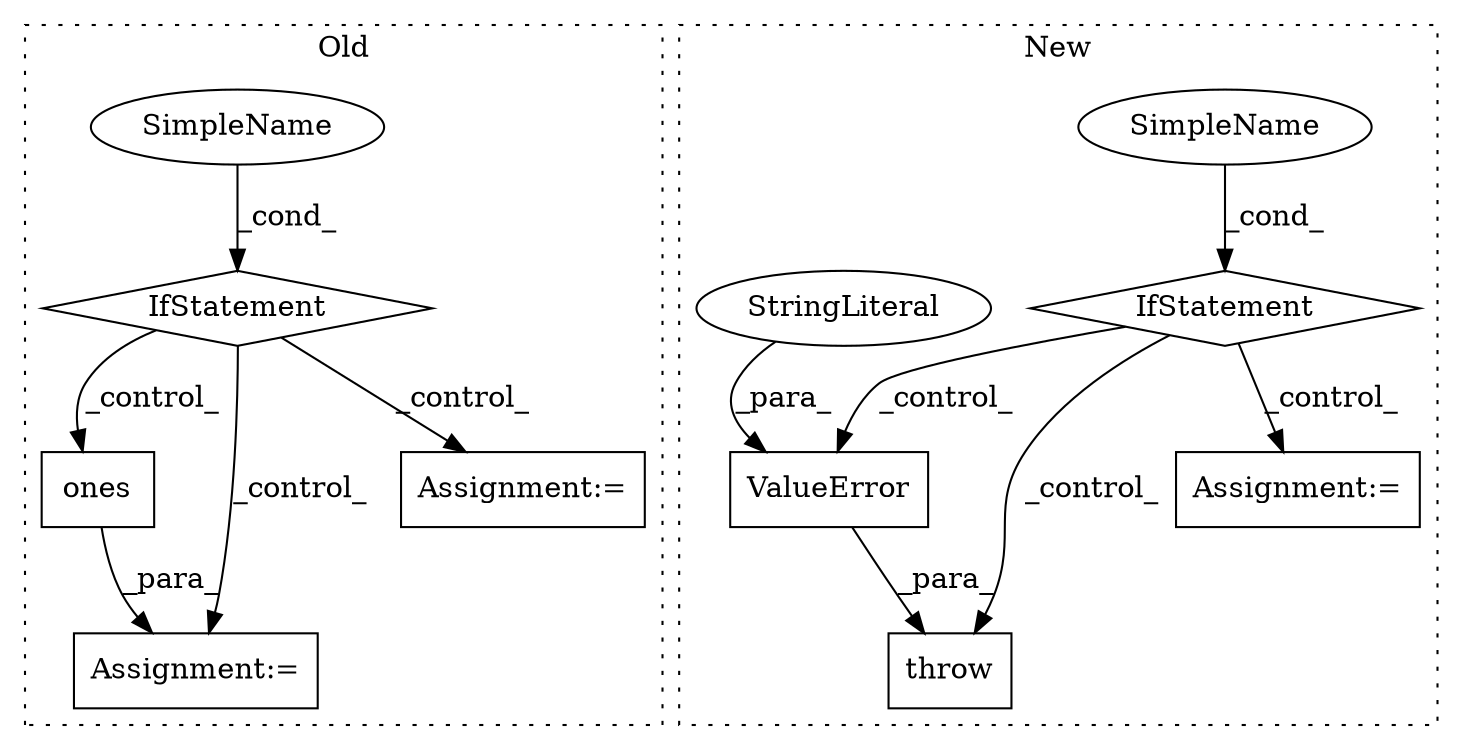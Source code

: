 digraph G {
subgraph cluster0 {
1 [label="ones" a="32" s="7998,8050" l="5,1" shape="box"];
7 [label="SimpleName" a="42" s="" l="" shape="ellipse"];
8 [label="Assignment:=" a="7" s="7990" l="1" shape="box"];
9 [label="IfStatement" a="25" s="7826,7889" l="4,2" shape="diamond"];
11 [label="Assignment:=" a="7" s="7905" l="1" shape="box"];
label = "Old";
style="dotted";
}
subgraph cluster1 {
2 [label="ValueError" a="32" s="9411,9453" l="11,1" shape="box"];
3 [label="IfStatement" a="25" s="9074,9112" l="4,2" shape="diamond"];
4 [label="SimpleName" a="42" s="" l="" shape="ellipse"];
5 [label="throw" a="53" s="9405" l="6" shape="box"];
6 [label="StringLiteral" a="45" s="9422" l="31" shape="ellipse"];
10 [label="Assignment:=" a="7" s="9304" l="1" shape="box"];
label = "New";
style="dotted";
}
1 -> 8 [label="_para_"];
2 -> 5 [label="_para_"];
3 -> 2 [label="_control_"];
3 -> 10 [label="_control_"];
3 -> 5 [label="_control_"];
4 -> 3 [label="_cond_"];
6 -> 2 [label="_para_"];
7 -> 9 [label="_cond_"];
9 -> 1 [label="_control_"];
9 -> 11 [label="_control_"];
9 -> 8 [label="_control_"];
}